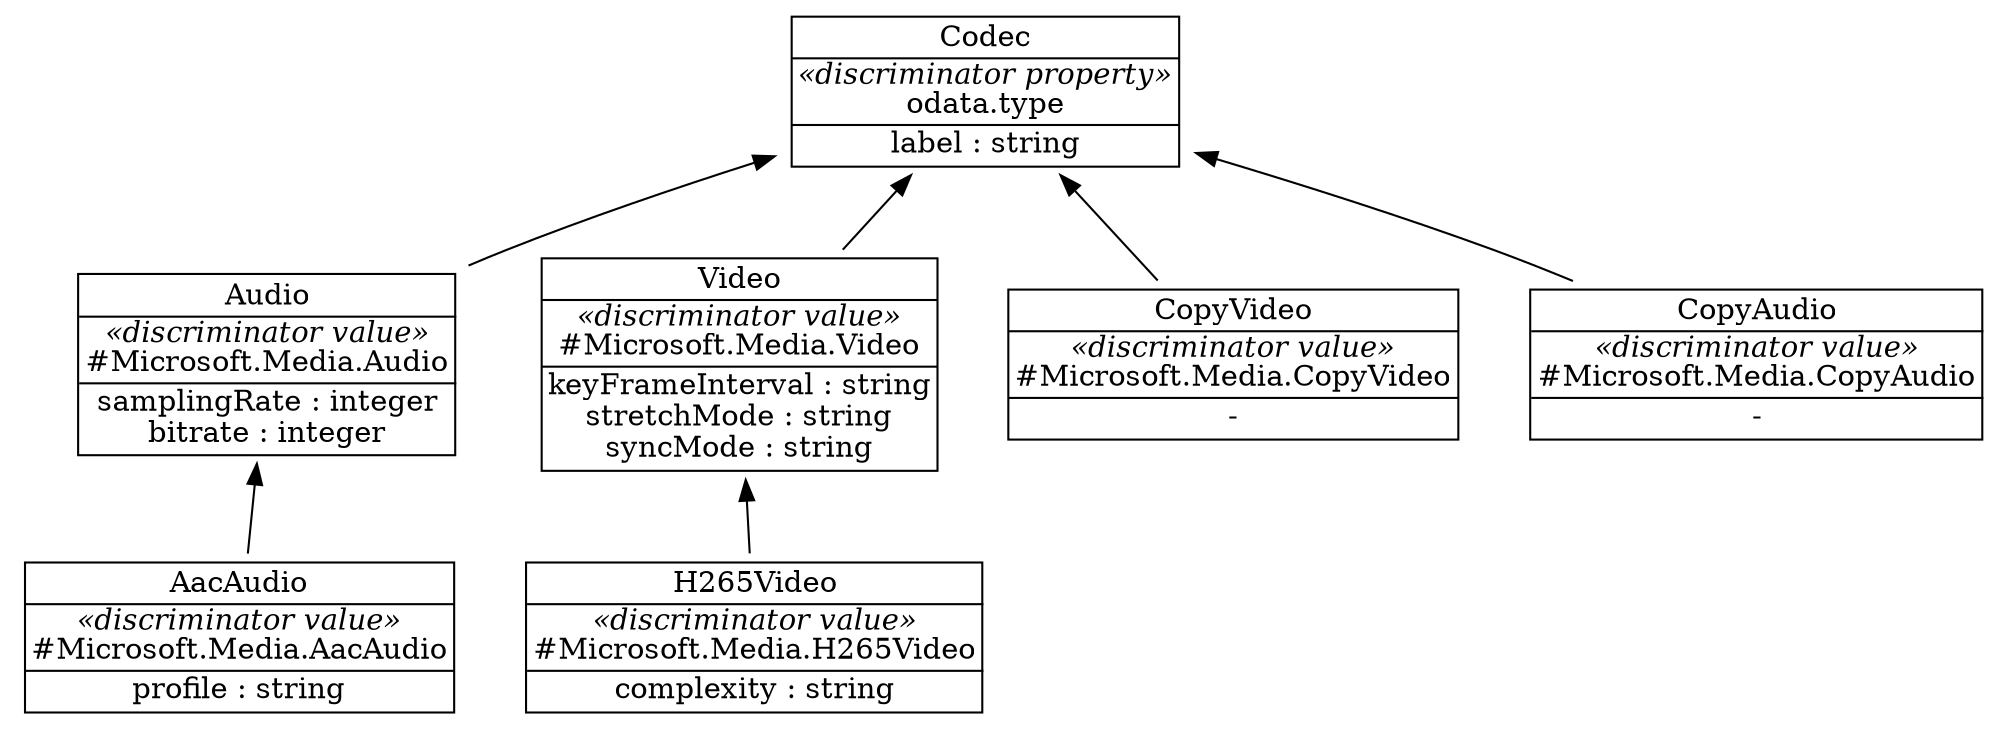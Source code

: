 digraph G {

  node [
    shape = none
  ]

  edge [
    arrowhead = none
    arrowtail = normal
    dir = back
  ]

  codec [
    label = <
        <table border="1" cellborder="0" cellspacing="0">
            <tr><td>Codec</td></tr>
            <hr/>
            <tr><td><i>«discriminator property»</i><br/>odata.type</td></tr>
            <hr/>
            <tr><td>label : string</td></tr>
        </table>
        >
  ]

  audio [
    label = <
        <table border="1" cellborder="0" cellspacing="0">
            <tr><td>Audio</td></tr>
            <hr/>
            <tr><td><i>«discriminator value»</i><br/>#Microsoft.Media.Audio</td></tr>
            <hr/>
            <tr><td>samplingRate : integer<br/>bitrate : integer</td></tr>
        </table>
        >
  ]

  codec -> audio

  aacaudio [
    label = <
        <table border="1" cellborder="0" cellspacing="0">
            <tr><td>AacAudio</td></tr>
            <hr/>
            <tr><td><i>«discriminator value»</i><br/>#Microsoft.Media.AacAudio</td></tr>
            <hr/>
            <tr><td>profile : string</td></tr>
        </table>
        >
  ]

  audio -> aacaudio

  video [
    label = <
        <table border="1" cellborder="0" cellspacing="0">
            <tr><td>Video</td></tr>
            <hr/>
            <tr><td><i>«discriminator value»</i><br/>#Microsoft.Media.Video</td></tr>
            <hr/>
            <tr><td>keyFrameInterval : string<br/>stretchMode : string<br/>syncMode : string<br/></td></tr>
        </table>
        >
  ]

  codec -> video

  copyvideo [
    label = <
        <table border="1" cellborder="0" cellspacing="0">
            <tr><td>CopyVideo</td></tr>
            <hr/>
            <tr><td><i>«discriminator value»</i><br/>#Microsoft.Media.CopyVideo</td></tr>
            <hr/>
            <tr><td>-</td></tr>
        </table>
        >
  ]

  codec -> copyvideo

  h265video [
    label = <
        <table border="1" cellborder="0" cellspacing="0">
            <tr><td>H265Video</td></tr>
            <hr/>
            <tr><td><i>«discriminator value»</i><br/>#Microsoft.Media.H265Video</td></tr>
            <hr/>
            <tr><td>complexity : string</td></tr>
        </table>
        >
  ]

  video -> h265video

  copyaudio [
    label = <
        <table border="1" cellborder="0" cellspacing="0">
            <tr><td>CopyAudio</td></tr>
            <hr/>
            <tr><td><i>«discriminator value»</i><br/>#Microsoft.Media.CopyAudio</td></tr>
            <hr/>
            <tr><td>-</td></tr>
        </table>
        >
  ]

  codec -> copyaudio

}
